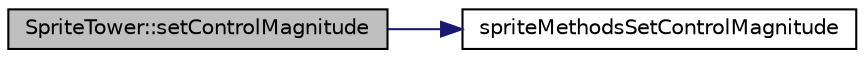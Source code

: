 digraph "SpriteTower::setControlMagnitude"
{
 // LATEX_PDF_SIZE
  edge [fontname="Helvetica",fontsize="10",labelfontname="Helvetica",labelfontsize="10"];
  node [fontname="Helvetica",fontsize="10",shape=record];
  rankdir="LR";
  Node1 [label="SpriteTower::setControlMagnitude",height=0.2,width=0.4,color="black", fillcolor="grey75", style="filled", fontcolor="black",tooltip=" "];
  Node1 -> Node2 [color="midnightblue",fontsize="10",style="solid",fontname="Helvetica"];
  Node2 [label="spriteMethodsSetControlMagnitude",height=0.2,width=0.4,color="black", fillcolor="white", style="filled",URL="$_sprite_methods_8cpp.html#a9edbed78645deb6d2e2e90dcf6737412",tooltip=" "];
}
